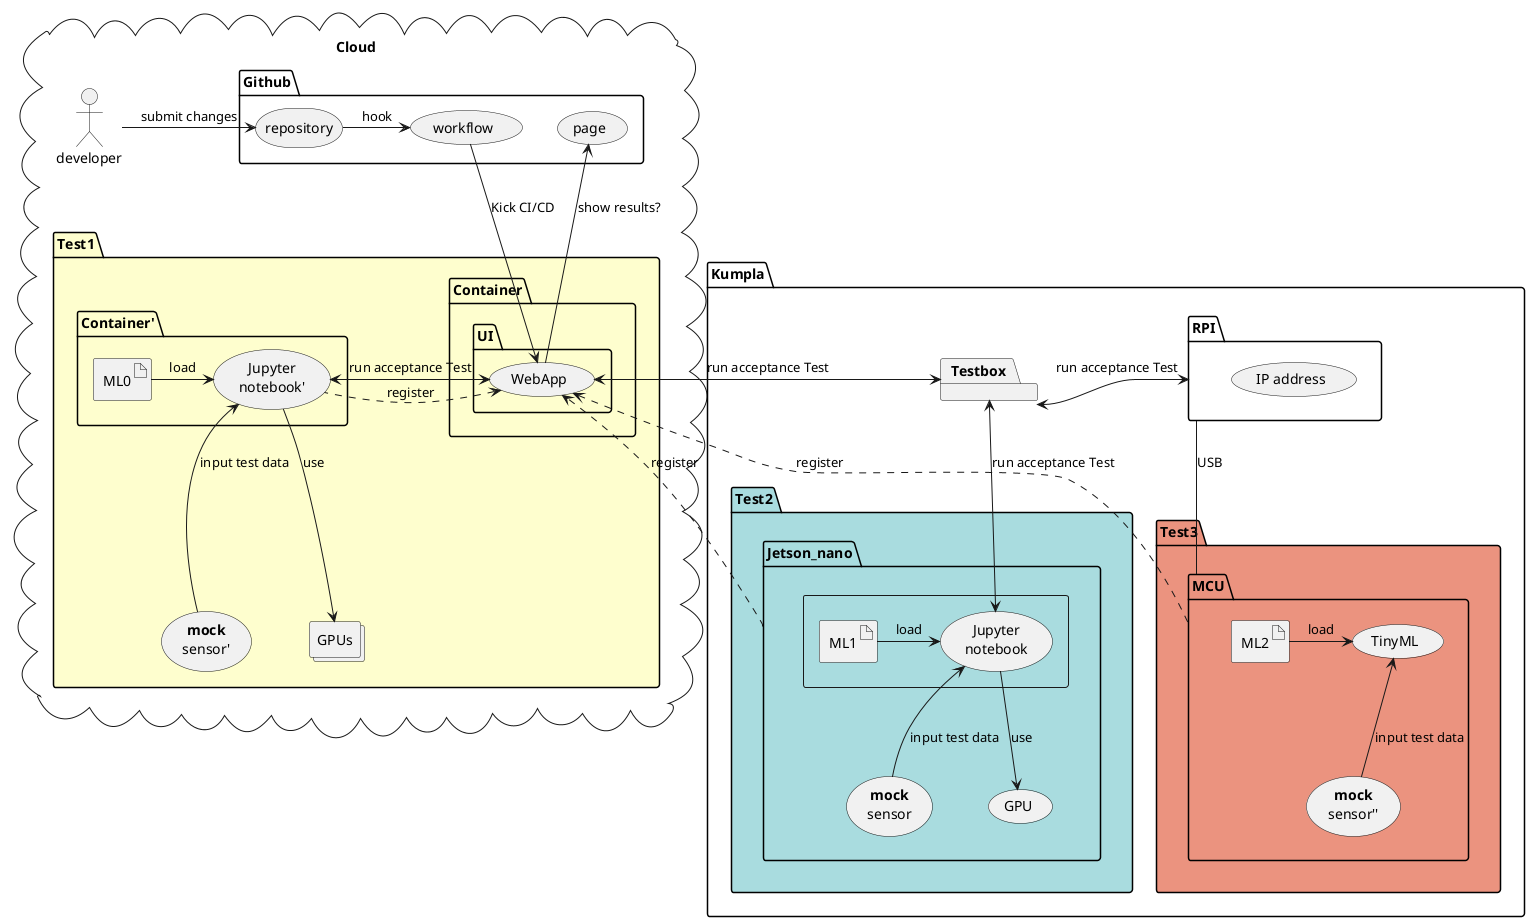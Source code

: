 @startuml

'title "Test 3 environments at once with mock sensor"

cloud Cloud {
	package Github {
		storage repository
		(page)
		repository -> (workflow): hook
	}
	package Test1 #fefece {
	package Container {
		package UI {
			(workflow) -down-> (WebApp) : Kick CI/CD
			WebApp -> page : show results?
		}
	}
	package Container' {
		artifact ML0
		(Jupyter\nnotebook')
	}
	(**mock**\nsensor')
	collections "GPUs"
	}
ML0 -right-> (Jupyter\nnotebook') : load
WebApp <-> (Jupyter\nnotebook') :  run acceptance Test
WebApp <. (Jupyter\nnotebook') : register
(Jupyter\nnotebook') -down-> GPUs : use
(Jupyter\nnotebook') <-down- (**mock**\nsensor') : input test data
developer -> repository : submit changes
}

package Kumpla {
package Testbox

WebApp <-right->  Testbox : run acceptance Test
Testbox <-> RPI : run acceptance Test

package Test2 #A9DCDF {
package Jetson_nano {
	rectangle {
		  artifact ML1
		  (Jupyter\nnotebook)
	}

ML1 -right-> (Jupyter\nnotebook) : load
Testbox <-down-> (Jupyter\nnotebook) : run acceptance Test
(Jupyter\nnotebook) -down-> (GPU) : use
(Jupyter\nnotebook) <-down- (**mock**\nsensor) : input test data
}
}
Jetson_nano .> WebApp : register

package Test3 #EB937F {
package RPI {
	(IP address)
}

package MCU {
        artifact ML2
	ML2 -> (TinyML) : load
	(TinyML) <-down- (**mock**\nsensor'') : input test data 
}
MCU .up.> WebApp : register

RPI -down- MCU : USB
}
}
@enduml